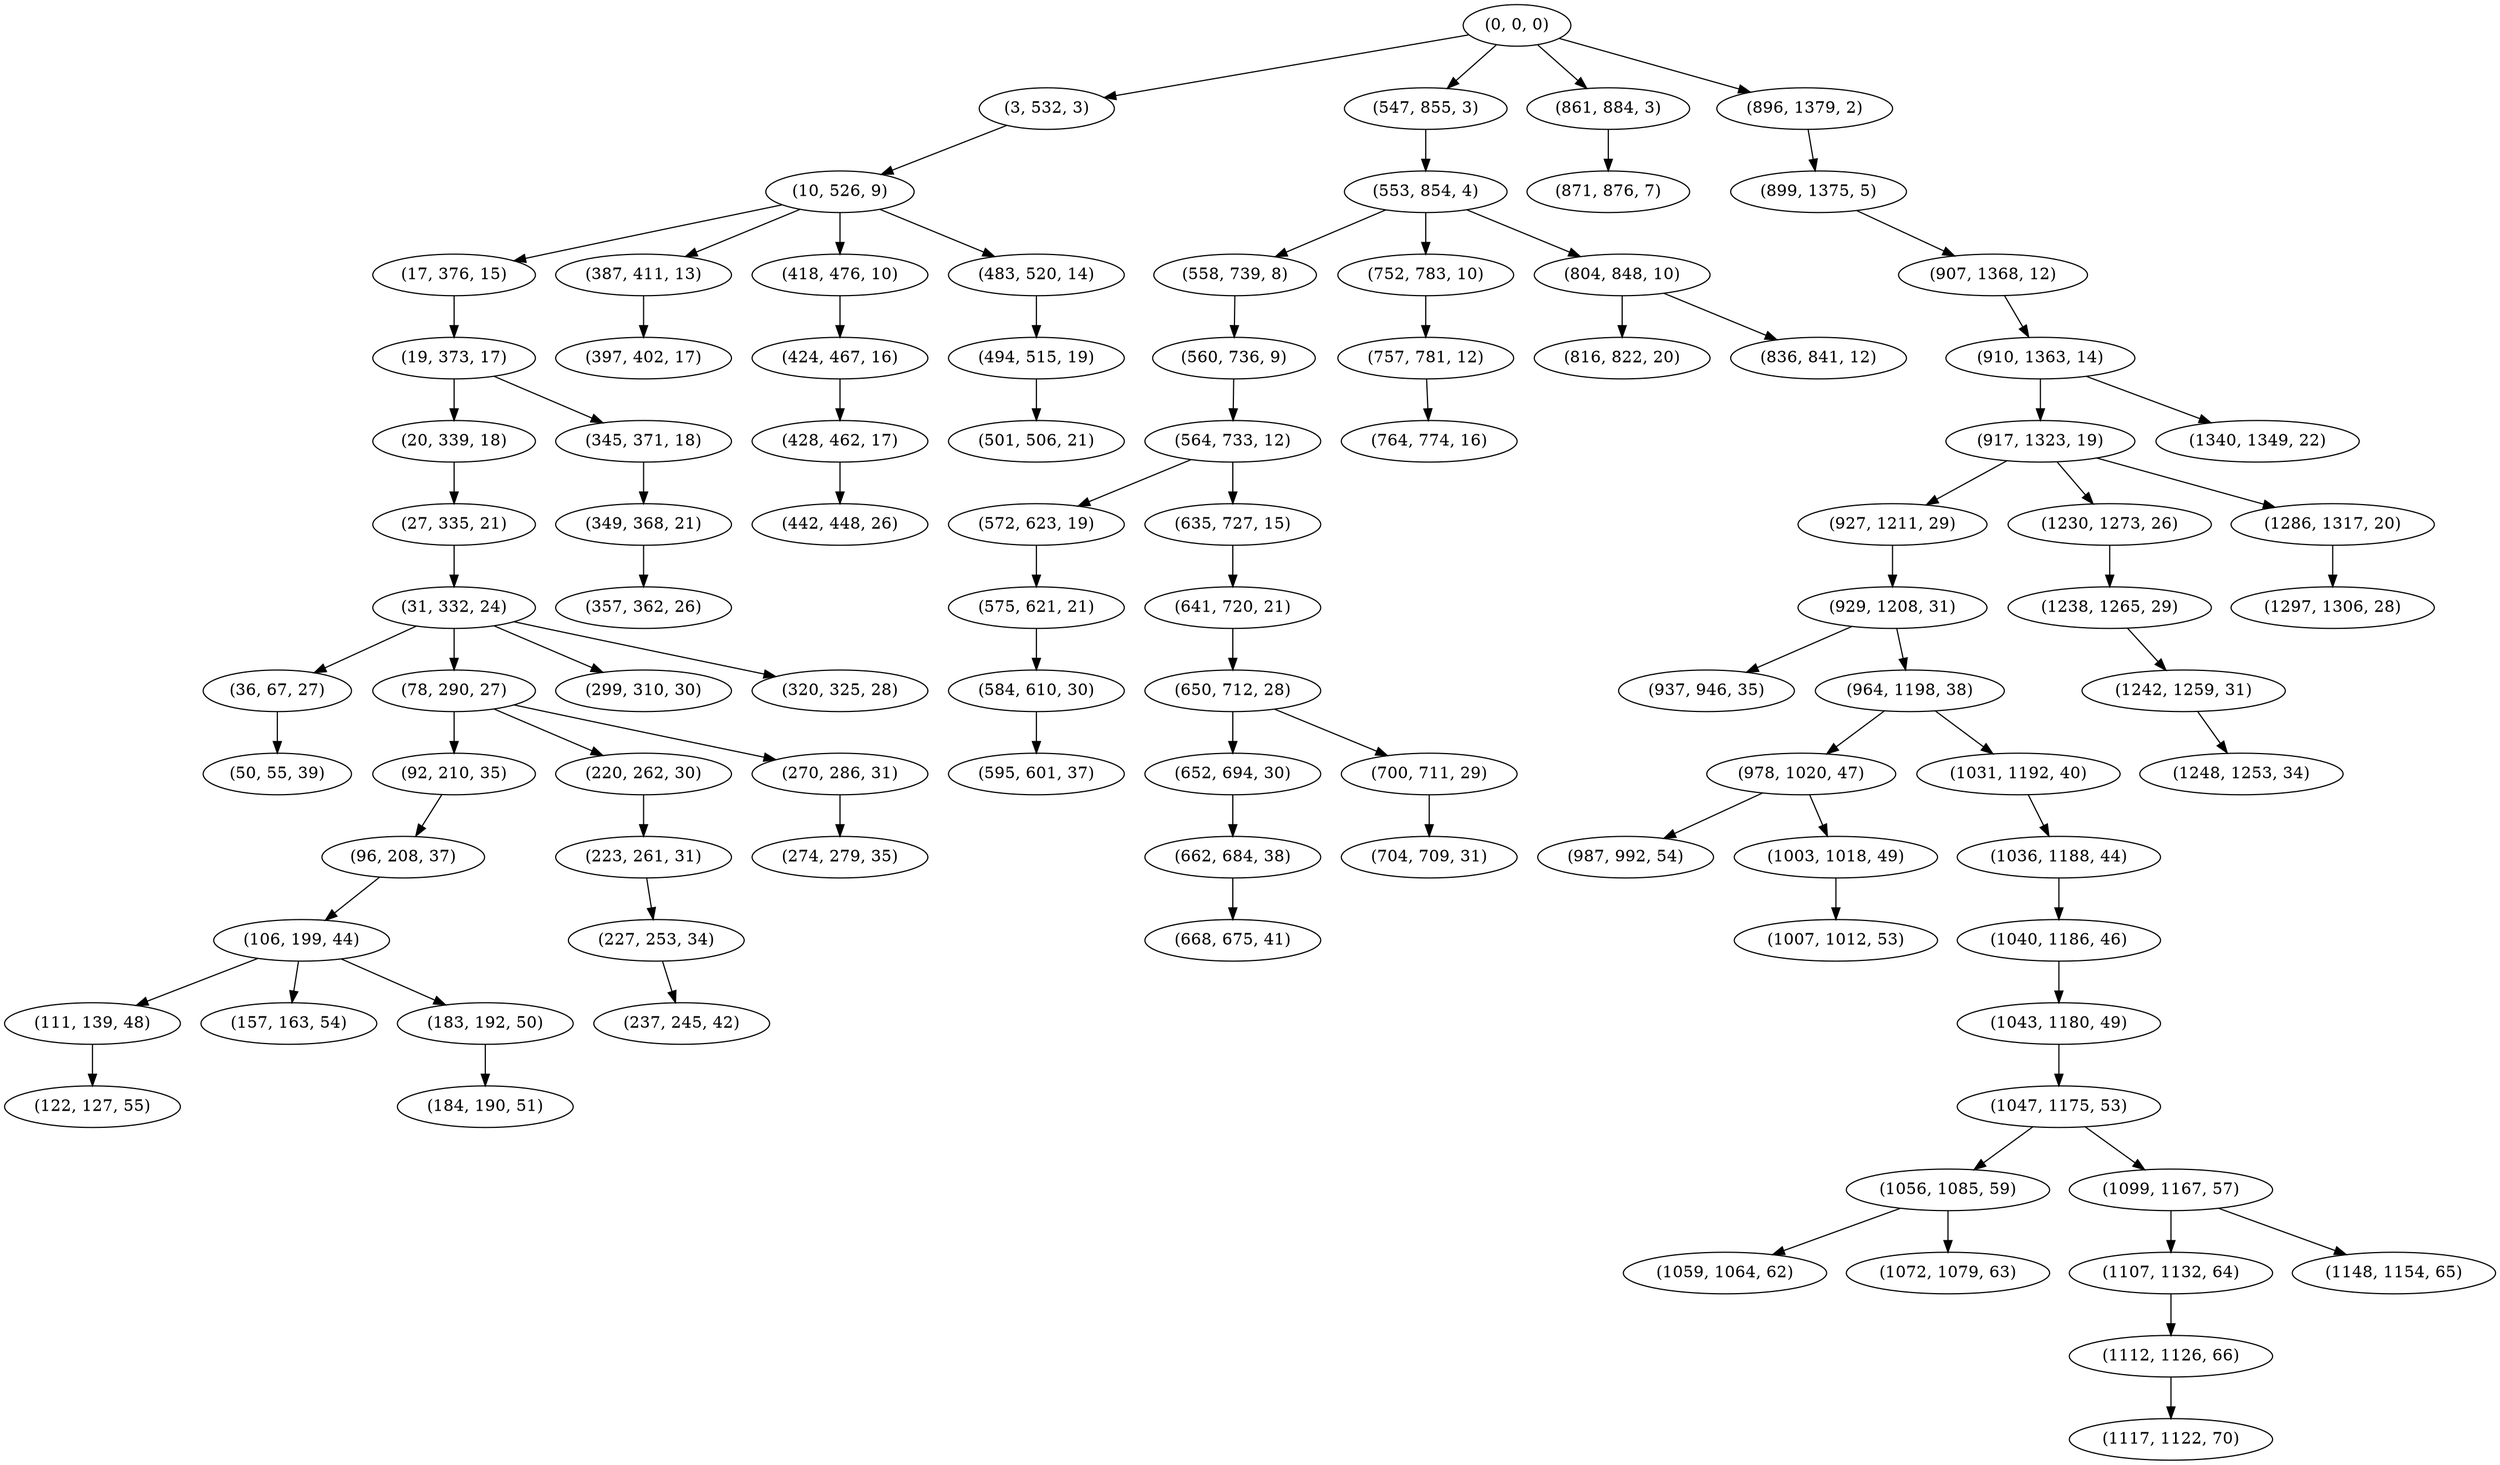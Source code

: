 digraph tree {
    "(0, 0, 0)";
    "(3, 532, 3)";
    "(10, 526, 9)";
    "(17, 376, 15)";
    "(19, 373, 17)";
    "(20, 339, 18)";
    "(27, 335, 21)";
    "(31, 332, 24)";
    "(36, 67, 27)";
    "(50, 55, 39)";
    "(78, 290, 27)";
    "(92, 210, 35)";
    "(96, 208, 37)";
    "(106, 199, 44)";
    "(111, 139, 48)";
    "(122, 127, 55)";
    "(157, 163, 54)";
    "(183, 192, 50)";
    "(184, 190, 51)";
    "(220, 262, 30)";
    "(223, 261, 31)";
    "(227, 253, 34)";
    "(237, 245, 42)";
    "(270, 286, 31)";
    "(274, 279, 35)";
    "(299, 310, 30)";
    "(320, 325, 28)";
    "(345, 371, 18)";
    "(349, 368, 21)";
    "(357, 362, 26)";
    "(387, 411, 13)";
    "(397, 402, 17)";
    "(418, 476, 10)";
    "(424, 467, 16)";
    "(428, 462, 17)";
    "(442, 448, 26)";
    "(483, 520, 14)";
    "(494, 515, 19)";
    "(501, 506, 21)";
    "(547, 855, 3)";
    "(553, 854, 4)";
    "(558, 739, 8)";
    "(560, 736, 9)";
    "(564, 733, 12)";
    "(572, 623, 19)";
    "(575, 621, 21)";
    "(584, 610, 30)";
    "(595, 601, 37)";
    "(635, 727, 15)";
    "(641, 720, 21)";
    "(650, 712, 28)";
    "(652, 694, 30)";
    "(662, 684, 38)";
    "(668, 675, 41)";
    "(700, 711, 29)";
    "(704, 709, 31)";
    "(752, 783, 10)";
    "(757, 781, 12)";
    "(764, 774, 16)";
    "(804, 848, 10)";
    "(816, 822, 20)";
    "(836, 841, 12)";
    "(861, 884, 3)";
    "(871, 876, 7)";
    "(896, 1379, 2)";
    "(899, 1375, 5)";
    "(907, 1368, 12)";
    "(910, 1363, 14)";
    "(917, 1323, 19)";
    "(927, 1211, 29)";
    "(929, 1208, 31)";
    "(937, 946, 35)";
    "(964, 1198, 38)";
    "(978, 1020, 47)";
    "(987, 992, 54)";
    "(1003, 1018, 49)";
    "(1007, 1012, 53)";
    "(1031, 1192, 40)";
    "(1036, 1188, 44)";
    "(1040, 1186, 46)";
    "(1043, 1180, 49)";
    "(1047, 1175, 53)";
    "(1056, 1085, 59)";
    "(1059, 1064, 62)";
    "(1072, 1079, 63)";
    "(1099, 1167, 57)";
    "(1107, 1132, 64)";
    "(1112, 1126, 66)";
    "(1117, 1122, 70)";
    "(1148, 1154, 65)";
    "(1230, 1273, 26)";
    "(1238, 1265, 29)";
    "(1242, 1259, 31)";
    "(1248, 1253, 34)";
    "(1286, 1317, 20)";
    "(1297, 1306, 28)";
    "(1340, 1349, 22)";
    "(0, 0, 0)" -> "(3, 532, 3)";
    "(0, 0, 0)" -> "(547, 855, 3)";
    "(0, 0, 0)" -> "(861, 884, 3)";
    "(0, 0, 0)" -> "(896, 1379, 2)";
    "(3, 532, 3)" -> "(10, 526, 9)";
    "(10, 526, 9)" -> "(17, 376, 15)";
    "(10, 526, 9)" -> "(387, 411, 13)";
    "(10, 526, 9)" -> "(418, 476, 10)";
    "(10, 526, 9)" -> "(483, 520, 14)";
    "(17, 376, 15)" -> "(19, 373, 17)";
    "(19, 373, 17)" -> "(20, 339, 18)";
    "(19, 373, 17)" -> "(345, 371, 18)";
    "(20, 339, 18)" -> "(27, 335, 21)";
    "(27, 335, 21)" -> "(31, 332, 24)";
    "(31, 332, 24)" -> "(36, 67, 27)";
    "(31, 332, 24)" -> "(78, 290, 27)";
    "(31, 332, 24)" -> "(299, 310, 30)";
    "(31, 332, 24)" -> "(320, 325, 28)";
    "(36, 67, 27)" -> "(50, 55, 39)";
    "(78, 290, 27)" -> "(92, 210, 35)";
    "(78, 290, 27)" -> "(220, 262, 30)";
    "(78, 290, 27)" -> "(270, 286, 31)";
    "(92, 210, 35)" -> "(96, 208, 37)";
    "(96, 208, 37)" -> "(106, 199, 44)";
    "(106, 199, 44)" -> "(111, 139, 48)";
    "(106, 199, 44)" -> "(157, 163, 54)";
    "(106, 199, 44)" -> "(183, 192, 50)";
    "(111, 139, 48)" -> "(122, 127, 55)";
    "(183, 192, 50)" -> "(184, 190, 51)";
    "(220, 262, 30)" -> "(223, 261, 31)";
    "(223, 261, 31)" -> "(227, 253, 34)";
    "(227, 253, 34)" -> "(237, 245, 42)";
    "(270, 286, 31)" -> "(274, 279, 35)";
    "(345, 371, 18)" -> "(349, 368, 21)";
    "(349, 368, 21)" -> "(357, 362, 26)";
    "(387, 411, 13)" -> "(397, 402, 17)";
    "(418, 476, 10)" -> "(424, 467, 16)";
    "(424, 467, 16)" -> "(428, 462, 17)";
    "(428, 462, 17)" -> "(442, 448, 26)";
    "(483, 520, 14)" -> "(494, 515, 19)";
    "(494, 515, 19)" -> "(501, 506, 21)";
    "(547, 855, 3)" -> "(553, 854, 4)";
    "(553, 854, 4)" -> "(558, 739, 8)";
    "(553, 854, 4)" -> "(752, 783, 10)";
    "(553, 854, 4)" -> "(804, 848, 10)";
    "(558, 739, 8)" -> "(560, 736, 9)";
    "(560, 736, 9)" -> "(564, 733, 12)";
    "(564, 733, 12)" -> "(572, 623, 19)";
    "(564, 733, 12)" -> "(635, 727, 15)";
    "(572, 623, 19)" -> "(575, 621, 21)";
    "(575, 621, 21)" -> "(584, 610, 30)";
    "(584, 610, 30)" -> "(595, 601, 37)";
    "(635, 727, 15)" -> "(641, 720, 21)";
    "(641, 720, 21)" -> "(650, 712, 28)";
    "(650, 712, 28)" -> "(652, 694, 30)";
    "(650, 712, 28)" -> "(700, 711, 29)";
    "(652, 694, 30)" -> "(662, 684, 38)";
    "(662, 684, 38)" -> "(668, 675, 41)";
    "(700, 711, 29)" -> "(704, 709, 31)";
    "(752, 783, 10)" -> "(757, 781, 12)";
    "(757, 781, 12)" -> "(764, 774, 16)";
    "(804, 848, 10)" -> "(816, 822, 20)";
    "(804, 848, 10)" -> "(836, 841, 12)";
    "(861, 884, 3)" -> "(871, 876, 7)";
    "(896, 1379, 2)" -> "(899, 1375, 5)";
    "(899, 1375, 5)" -> "(907, 1368, 12)";
    "(907, 1368, 12)" -> "(910, 1363, 14)";
    "(910, 1363, 14)" -> "(917, 1323, 19)";
    "(910, 1363, 14)" -> "(1340, 1349, 22)";
    "(917, 1323, 19)" -> "(927, 1211, 29)";
    "(917, 1323, 19)" -> "(1230, 1273, 26)";
    "(917, 1323, 19)" -> "(1286, 1317, 20)";
    "(927, 1211, 29)" -> "(929, 1208, 31)";
    "(929, 1208, 31)" -> "(937, 946, 35)";
    "(929, 1208, 31)" -> "(964, 1198, 38)";
    "(964, 1198, 38)" -> "(978, 1020, 47)";
    "(964, 1198, 38)" -> "(1031, 1192, 40)";
    "(978, 1020, 47)" -> "(987, 992, 54)";
    "(978, 1020, 47)" -> "(1003, 1018, 49)";
    "(1003, 1018, 49)" -> "(1007, 1012, 53)";
    "(1031, 1192, 40)" -> "(1036, 1188, 44)";
    "(1036, 1188, 44)" -> "(1040, 1186, 46)";
    "(1040, 1186, 46)" -> "(1043, 1180, 49)";
    "(1043, 1180, 49)" -> "(1047, 1175, 53)";
    "(1047, 1175, 53)" -> "(1056, 1085, 59)";
    "(1047, 1175, 53)" -> "(1099, 1167, 57)";
    "(1056, 1085, 59)" -> "(1059, 1064, 62)";
    "(1056, 1085, 59)" -> "(1072, 1079, 63)";
    "(1099, 1167, 57)" -> "(1107, 1132, 64)";
    "(1099, 1167, 57)" -> "(1148, 1154, 65)";
    "(1107, 1132, 64)" -> "(1112, 1126, 66)";
    "(1112, 1126, 66)" -> "(1117, 1122, 70)";
    "(1230, 1273, 26)" -> "(1238, 1265, 29)";
    "(1238, 1265, 29)" -> "(1242, 1259, 31)";
    "(1242, 1259, 31)" -> "(1248, 1253, 34)";
    "(1286, 1317, 20)" -> "(1297, 1306, 28)";
}
